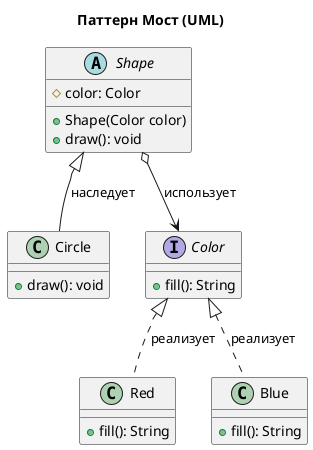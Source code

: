@startuml BridgePatternUML
title Паттерн Мост (UML)

abstract class Shape {
    # color: Color
    + Shape(Color color)
    + draw(): void
}

class Circle {
    + draw(): void
}

interface Color {
    + fill(): String
}

class Red {
    + fill(): String
}

class Blue {
    + fill(): String
}

Shape o--> Color : использует
Shape <|-- Circle : наследует
Color <|.. Red : реализует
Color <|.. Blue : реализует

@enduml